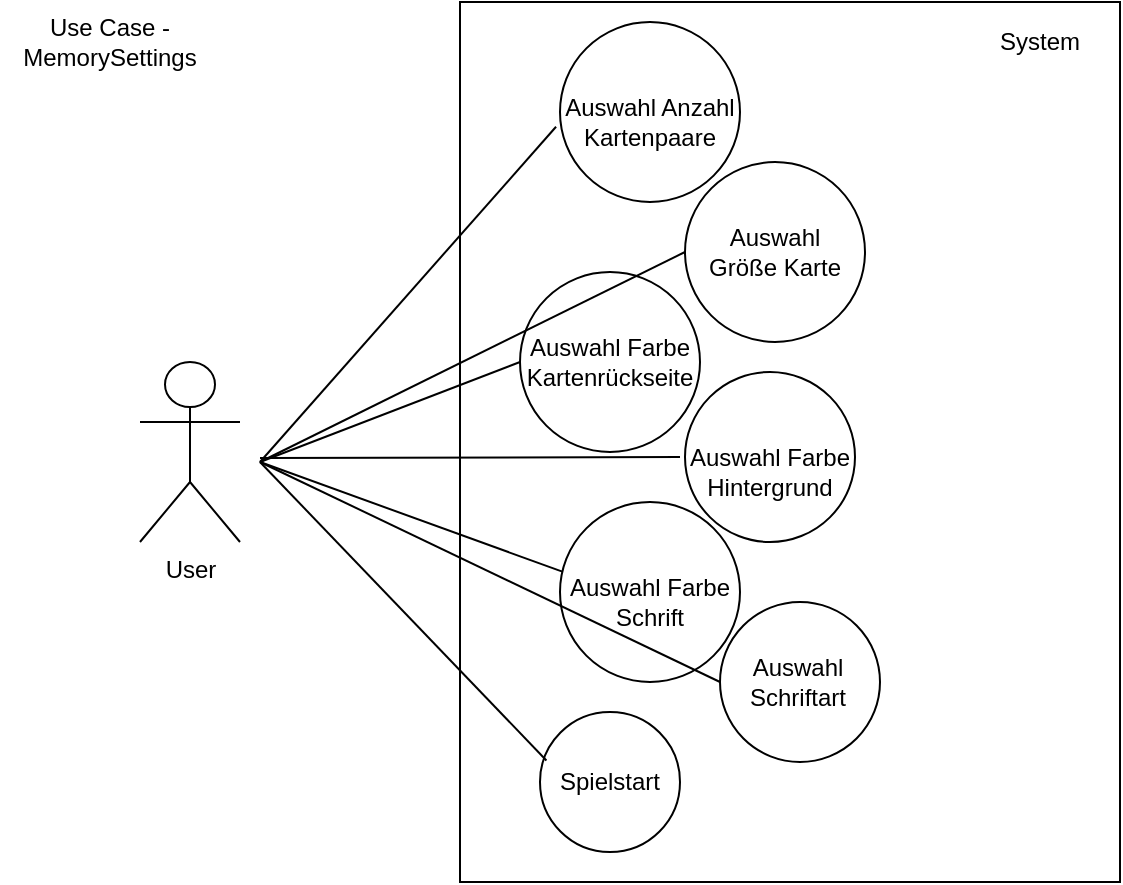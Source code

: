 <mxfile version="14.5.1" type="device"><diagram id="tfm_LrUef5o12LCRtTkd" name="Seite-1"><mxGraphModel dx="1038" dy="607" grid="1" gridSize="10" guides="1" tooltips="1" connect="1" arrows="1" fold="1" page="1" pageScale="1" pageWidth="1654" pageHeight="1169" math="0" shadow="0"><root><mxCell id="0"/><mxCell id="1" parent="0"/><mxCell id="iuW1l4g6HshXRIY89bJw-2" value="" style="rounded=0;whiteSpace=wrap;html=1;" vertex="1" parent="1"><mxGeometry x="270" y="30" width="330" height="440" as="geometry"/></mxCell><mxCell id="iuW1l4g6HshXRIY89bJw-16" value="" style="ellipse;whiteSpace=wrap;html=1;aspect=fixed;" vertex="1" parent="1"><mxGeometry x="400" y="330" width="80" height="80" as="geometry"/></mxCell><mxCell id="iuW1l4g6HshXRIY89bJw-15" value="" style="ellipse;whiteSpace=wrap;html=1;aspect=fixed;" vertex="1" parent="1"><mxGeometry x="320" y="280" width="90" height="90" as="geometry"/></mxCell><mxCell id="iuW1l4g6HshXRIY89bJw-14" value="" style="ellipse;whiteSpace=wrap;html=1;aspect=fixed;" vertex="1" parent="1"><mxGeometry x="382.5" y="215" width="85" height="85" as="geometry"/></mxCell><mxCell id="iuW1l4g6HshXRIY89bJw-13" value="" style="ellipse;whiteSpace=wrap;html=1;aspect=fixed;" vertex="1" parent="1"><mxGeometry x="300" y="165" width="90" height="90" as="geometry"/></mxCell><mxCell id="iuW1l4g6HshXRIY89bJw-12" value="" style="ellipse;whiteSpace=wrap;html=1;aspect=fixed;" vertex="1" parent="1"><mxGeometry x="382.5" y="110" width="90" height="90" as="geometry"/></mxCell><mxCell id="iuW1l4g6HshXRIY89bJw-11" value="" style="ellipse;whiteSpace=wrap;html=1;aspect=fixed;" vertex="1" parent="1"><mxGeometry x="320" y="40" width="90" height="90" as="geometry"/></mxCell><mxCell id="iuW1l4g6HshXRIY89bJw-10" value="" style="ellipse;whiteSpace=wrap;html=1;aspect=fixed;" vertex="1" parent="1"><mxGeometry x="310" y="385" width="70" height="70" as="geometry"/></mxCell><mxCell id="iuW1l4g6HshXRIY89bJw-1" value="User" style="shape=umlActor;verticalLabelPosition=bottom;verticalAlign=top;html=1;outlineConnect=0;" vertex="1" parent="1"><mxGeometry x="110" y="210" width="50" height="90" as="geometry"/></mxCell><mxCell id="iuW1l4g6HshXRIY89bJw-3" value="Auswahl Anzahl Kartenpaare" style="text;html=1;strokeColor=none;fillColor=none;align=center;verticalAlign=middle;whiteSpace=wrap;rounded=0;" vertex="1" parent="1"><mxGeometry x="320" y="80" width="90" height="20" as="geometry"/></mxCell><mxCell id="iuW1l4g6HshXRIY89bJw-4" value="Auswahl Größe Karte" style="text;html=1;strokeColor=none;fillColor=none;align=center;verticalAlign=middle;whiteSpace=wrap;rounded=0;" vertex="1" parent="1"><mxGeometry x="390" y="145" width="75" height="20" as="geometry"/></mxCell><mxCell id="iuW1l4g6HshXRIY89bJw-5" value="Auswahl Farbe Kartenrückseite" style="text;html=1;strokeColor=none;fillColor=none;align=center;verticalAlign=middle;whiteSpace=wrap;rounded=0;" vertex="1" parent="1"><mxGeometry x="310" y="200" width="70" height="20" as="geometry"/></mxCell><mxCell id="iuW1l4g6HshXRIY89bJw-6" value="Auswahl Farbe Hintergrund" style="text;html=1;strokeColor=none;fillColor=none;align=center;verticalAlign=middle;whiteSpace=wrap;rounded=0;" vertex="1" parent="1"><mxGeometry x="380" y="250" width="90" height="30" as="geometry"/></mxCell><mxCell id="iuW1l4g6HshXRIY89bJw-7" value="Auswahl Farbe Schrift" style="text;html=1;strokeColor=none;fillColor=none;align=center;verticalAlign=middle;whiteSpace=wrap;rounded=0;" vertex="1" parent="1"><mxGeometry x="310" y="320" width="110" height="20" as="geometry"/></mxCell><mxCell id="iuW1l4g6HshXRIY89bJw-8" value="Auswahl Schriftart" style="text;html=1;strokeColor=none;fillColor=none;align=center;verticalAlign=middle;whiteSpace=wrap;rounded=0;" vertex="1" parent="1"><mxGeometry x="419" y="360" width="40" height="20" as="geometry"/></mxCell><mxCell id="iuW1l4g6HshXRIY89bJw-9" value="Spielstart" style="text;html=1;strokeColor=none;fillColor=none;align=center;verticalAlign=middle;whiteSpace=wrap;rounded=0;" vertex="1" parent="1"><mxGeometry x="325" y="410" width="40" height="20" as="geometry"/></mxCell><mxCell id="iuW1l4g6HshXRIY89bJw-18" value="" style="endArrow=none;html=1;entryX=-0.022;entryY=0.582;entryDx=0;entryDy=0;entryPerimeter=0;" edge="1" parent="1" target="iuW1l4g6HshXRIY89bJw-11"><mxGeometry width="50" height="50" relative="1" as="geometry"><mxPoint x="170" y="260" as="sourcePoint"/><mxPoint x="640" y="240" as="targetPoint"/></mxGeometry></mxCell><mxCell id="iuW1l4g6HshXRIY89bJw-19" value="" style="endArrow=none;html=1;exitX=0;exitY=0.5;exitDx=0;exitDy=0;" edge="1" parent="1" source="iuW1l4g6HshXRIY89bJw-12"><mxGeometry width="50" height="50" relative="1" as="geometry"><mxPoint x="590" y="290" as="sourcePoint"/><mxPoint x="170" y="260" as="targetPoint"/></mxGeometry></mxCell><mxCell id="iuW1l4g6HshXRIY89bJw-20" value="" style="endArrow=none;html=1;exitX=0;exitY=0.5;exitDx=0;exitDy=0;" edge="1" parent="1" source="iuW1l4g6HshXRIY89bJw-13"><mxGeometry width="50" height="50" relative="1" as="geometry"><mxPoint x="590" y="290" as="sourcePoint"/><mxPoint x="170" y="260" as="targetPoint"/></mxGeometry></mxCell><mxCell id="iuW1l4g6HshXRIY89bJw-21" value="" style="endArrow=none;html=1;exitX=0;exitY=0.25;exitDx=0;exitDy=0;" edge="1" parent="1" source="iuW1l4g6HshXRIY89bJw-6"><mxGeometry width="50" height="50" relative="1" as="geometry"><mxPoint x="590" y="290" as="sourcePoint"/><mxPoint x="170" y="258" as="targetPoint"/></mxGeometry></mxCell><mxCell id="iuW1l4g6HshXRIY89bJw-22" value="" style="endArrow=none;html=1;exitX=0.013;exitY=0.387;exitDx=0;exitDy=0;exitPerimeter=0;" edge="1" parent="1" source="iuW1l4g6HshXRIY89bJw-15"><mxGeometry width="50" height="50" relative="1" as="geometry"><mxPoint x="590" y="290" as="sourcePoint"/><mxPoint x="170" y="260" as="targetPoint"/></mxGeometry></mxCell><mxCell id="iuW1l4g6HshXRIY89bJw-23" value="" style="endArrow=none;html=1;exitX=0;exitY=0.5;exitDx=0;exitDy=0;" edge="1" parent="1" source="iuW1l4g6HshXRIY89bJw-16"><mxGeometry width="50" height="50" relative="1" as="geometry"><mxPoint x="590" y="290" as="sourcePoint"/><mxPoint x="170" y="260" as="targetPoint"/></mxGeometry></mxCell><mxCell id="iuW1l4g6HshXRIY89bJw-24" value="" style="endArrow=none;html=1;exitX=0.046;exitY=0.346;exitDx=0;exitDy=0;exitPerimeter=0;" edge="1" parent="1" source="iuW1l4g6HshXRIY89bJw-10"><mxGeometry width="50" height="50" relative="1" as="geometry"><mxPoint x="590" y="290" as="sourcePoint"/><mxPoint x="170" y="260" as="targetPoint"/></mxGeometry></mxCell><mxCell id="iuW1l4g6HshXRIY89bJw-25" value="Use Case - MemorySettings" style="text;html=1;strokeColor=none;fillColor=none;align=center;verticalAlign=middle;whiteSpace=wrap;rounded=0;" vertex="1" parent="1"><mxGeometry x="40" y="40" width="110" height="20" as="geometry"/></mxCell><mxCell id="iuW1l4g6HshXRIY89bJw-26" value="System" style="text;html=1;strokeColor=none;fillColor=none;align=center;verticalAlign=middle;whiteSpace=wrap;rounded=0;" vertex="1" parent="1"><mxGeometry x="540" y="40" width="40" height="20" as="geometry"/></mxCell></root></mxGraphModel></diagram></mxfile>
